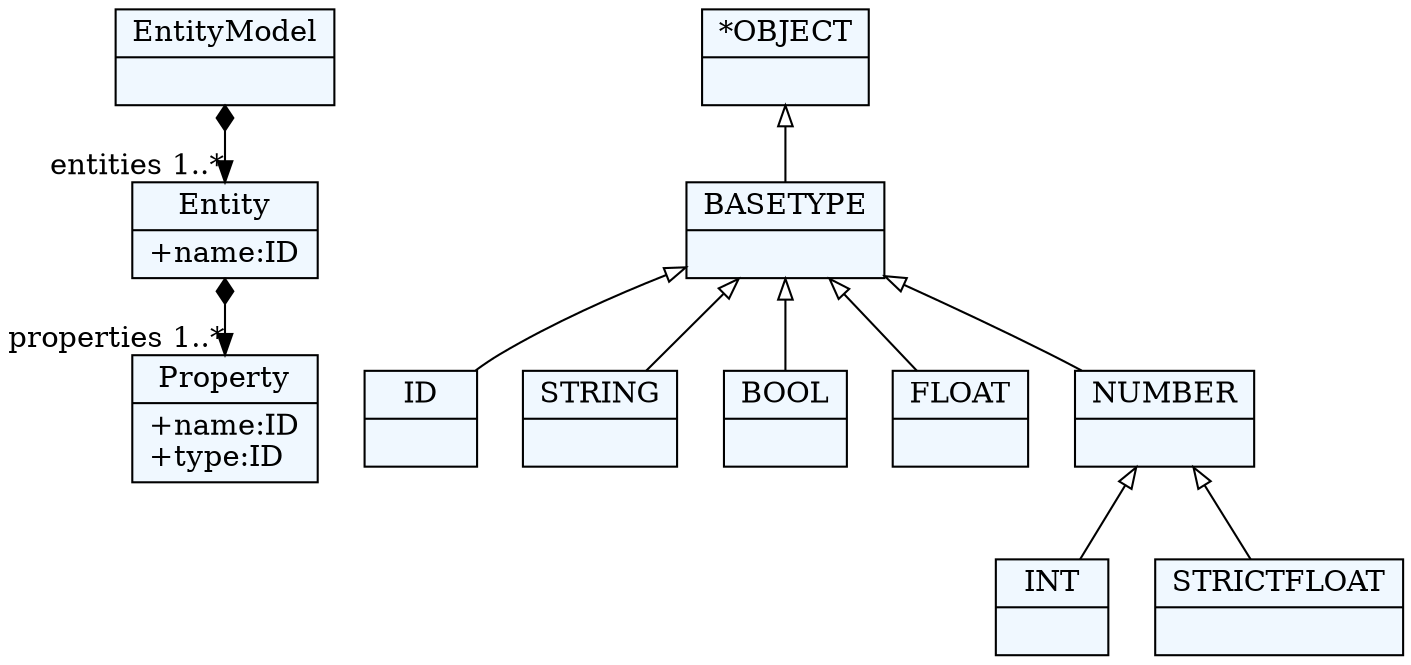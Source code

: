 
    digraph xtext {
    fontname = "Bitstream Vera Sans"
    fontsize = 8
    node[
        shape=record,
        style=filled,
        fillcolor=aliceblue
    ]
    nodesep = 0.3
    edge[dir=black,arrowtail=empty]


35522088 -> 35769368[arrowtail=diamond, dir=both, headlabel="entities 1..*"]
35522088[ label="{EntityModel|}"]

35769368 -> 35241736[arrowtail=diamond, dir=both, headlabel="properties 1..*"]
35769368[ label="{Entity|+name:ID\l}"]

35241736[ label="{Property|+name:ID\l+type:ID\l}"]

34806872[ label="{ID|}"]

34781048[ label="{STRING|}"]

34805224[ label="{BOOL|}"]

35150968[ label="{INT|}"]

35188168[ label="{FLOAT|}"]

35040792[ label="{STRICTFLOAT|}"]

35236552[ label="{NUMBER|}"]
35236552 -> 35040792 [dir=back]
35236552 -> 35150968 [dir=back]

35020280[ label="{BASETYPE|}"]
35020280 -> 35236552 [dir=back]
35020280 -> 35188168 [dir=back]
35020280 -> 34805224 [dir=back]
35020280 -> 34806872 [dir=back]
35020280 -> 34781048 [dir=back]

35610840[ label="{*OBJECT|}"]
35610840 -> 35020280 [dir=back]


}
